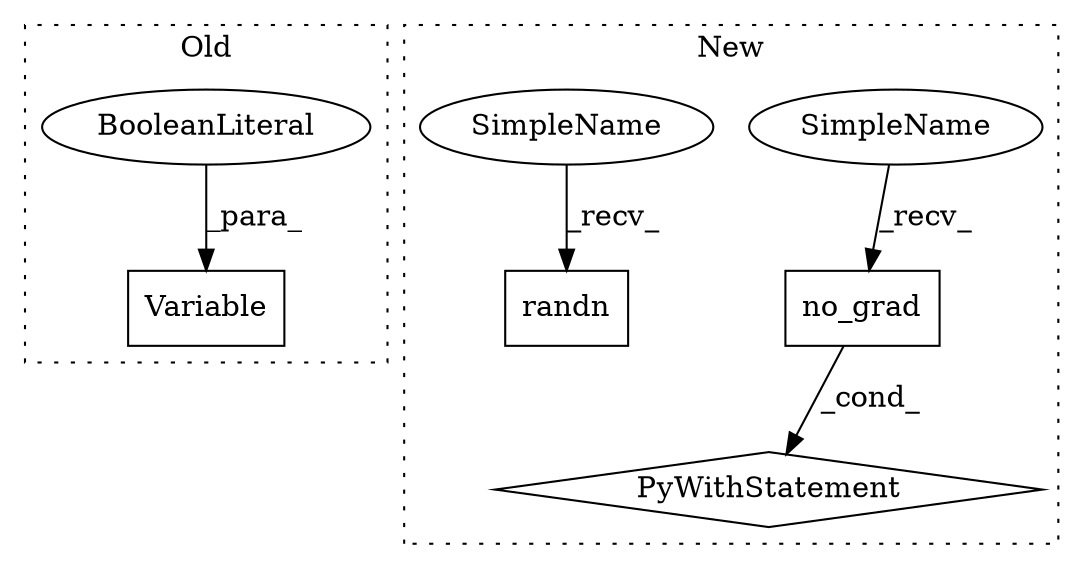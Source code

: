 digraph G {
subgraph cluster0 {
1 [label="Variable" a="32" s="900,946" l="9,1" shape="box"];
3 [label="BooleanLiteral" a="9" s="942" l="4" shape="ellipse"];
label = "Old";
style="dotted";
}
subgraph cluster1 {
2 [label="randn" a="32" s="861,892" l="6,1" shape="box"];
4 [label="no_grad" a="32" s="1172" l="9" shape="box"];
5 [label="PyWithStatement" a="104" s="1156,1181" l="10,2" shape="diamond"];
6 [label="SimpleName" a="42" s="1166" l="5" shape="ellipse"];
7 [label="SimpleName" a="42" s="855" l="5" shape="ellipse"];
label = "New";
style="dotted";
}
3 -> 1 [label="_para_"];
4 -> 5 [label="_cond_"];
6 -> 4 [label="_recv_"];
7 -> 2 [label="_recv_"];
}